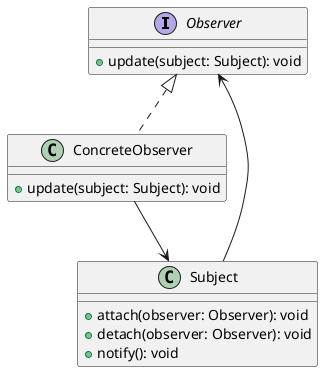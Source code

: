 @startuml observer
interface Observer {
    +update(subject: Subject): void
}

class Subject {
    +attach(observer: Observer): void
    +detach(observer: Observer): void
    +notify(): void
}

class ConcreteObserver implements Observer {
    +update(subject: Subject): void
}

Subject --> Observer
ConcreteObserver --> Subject
@enduml
